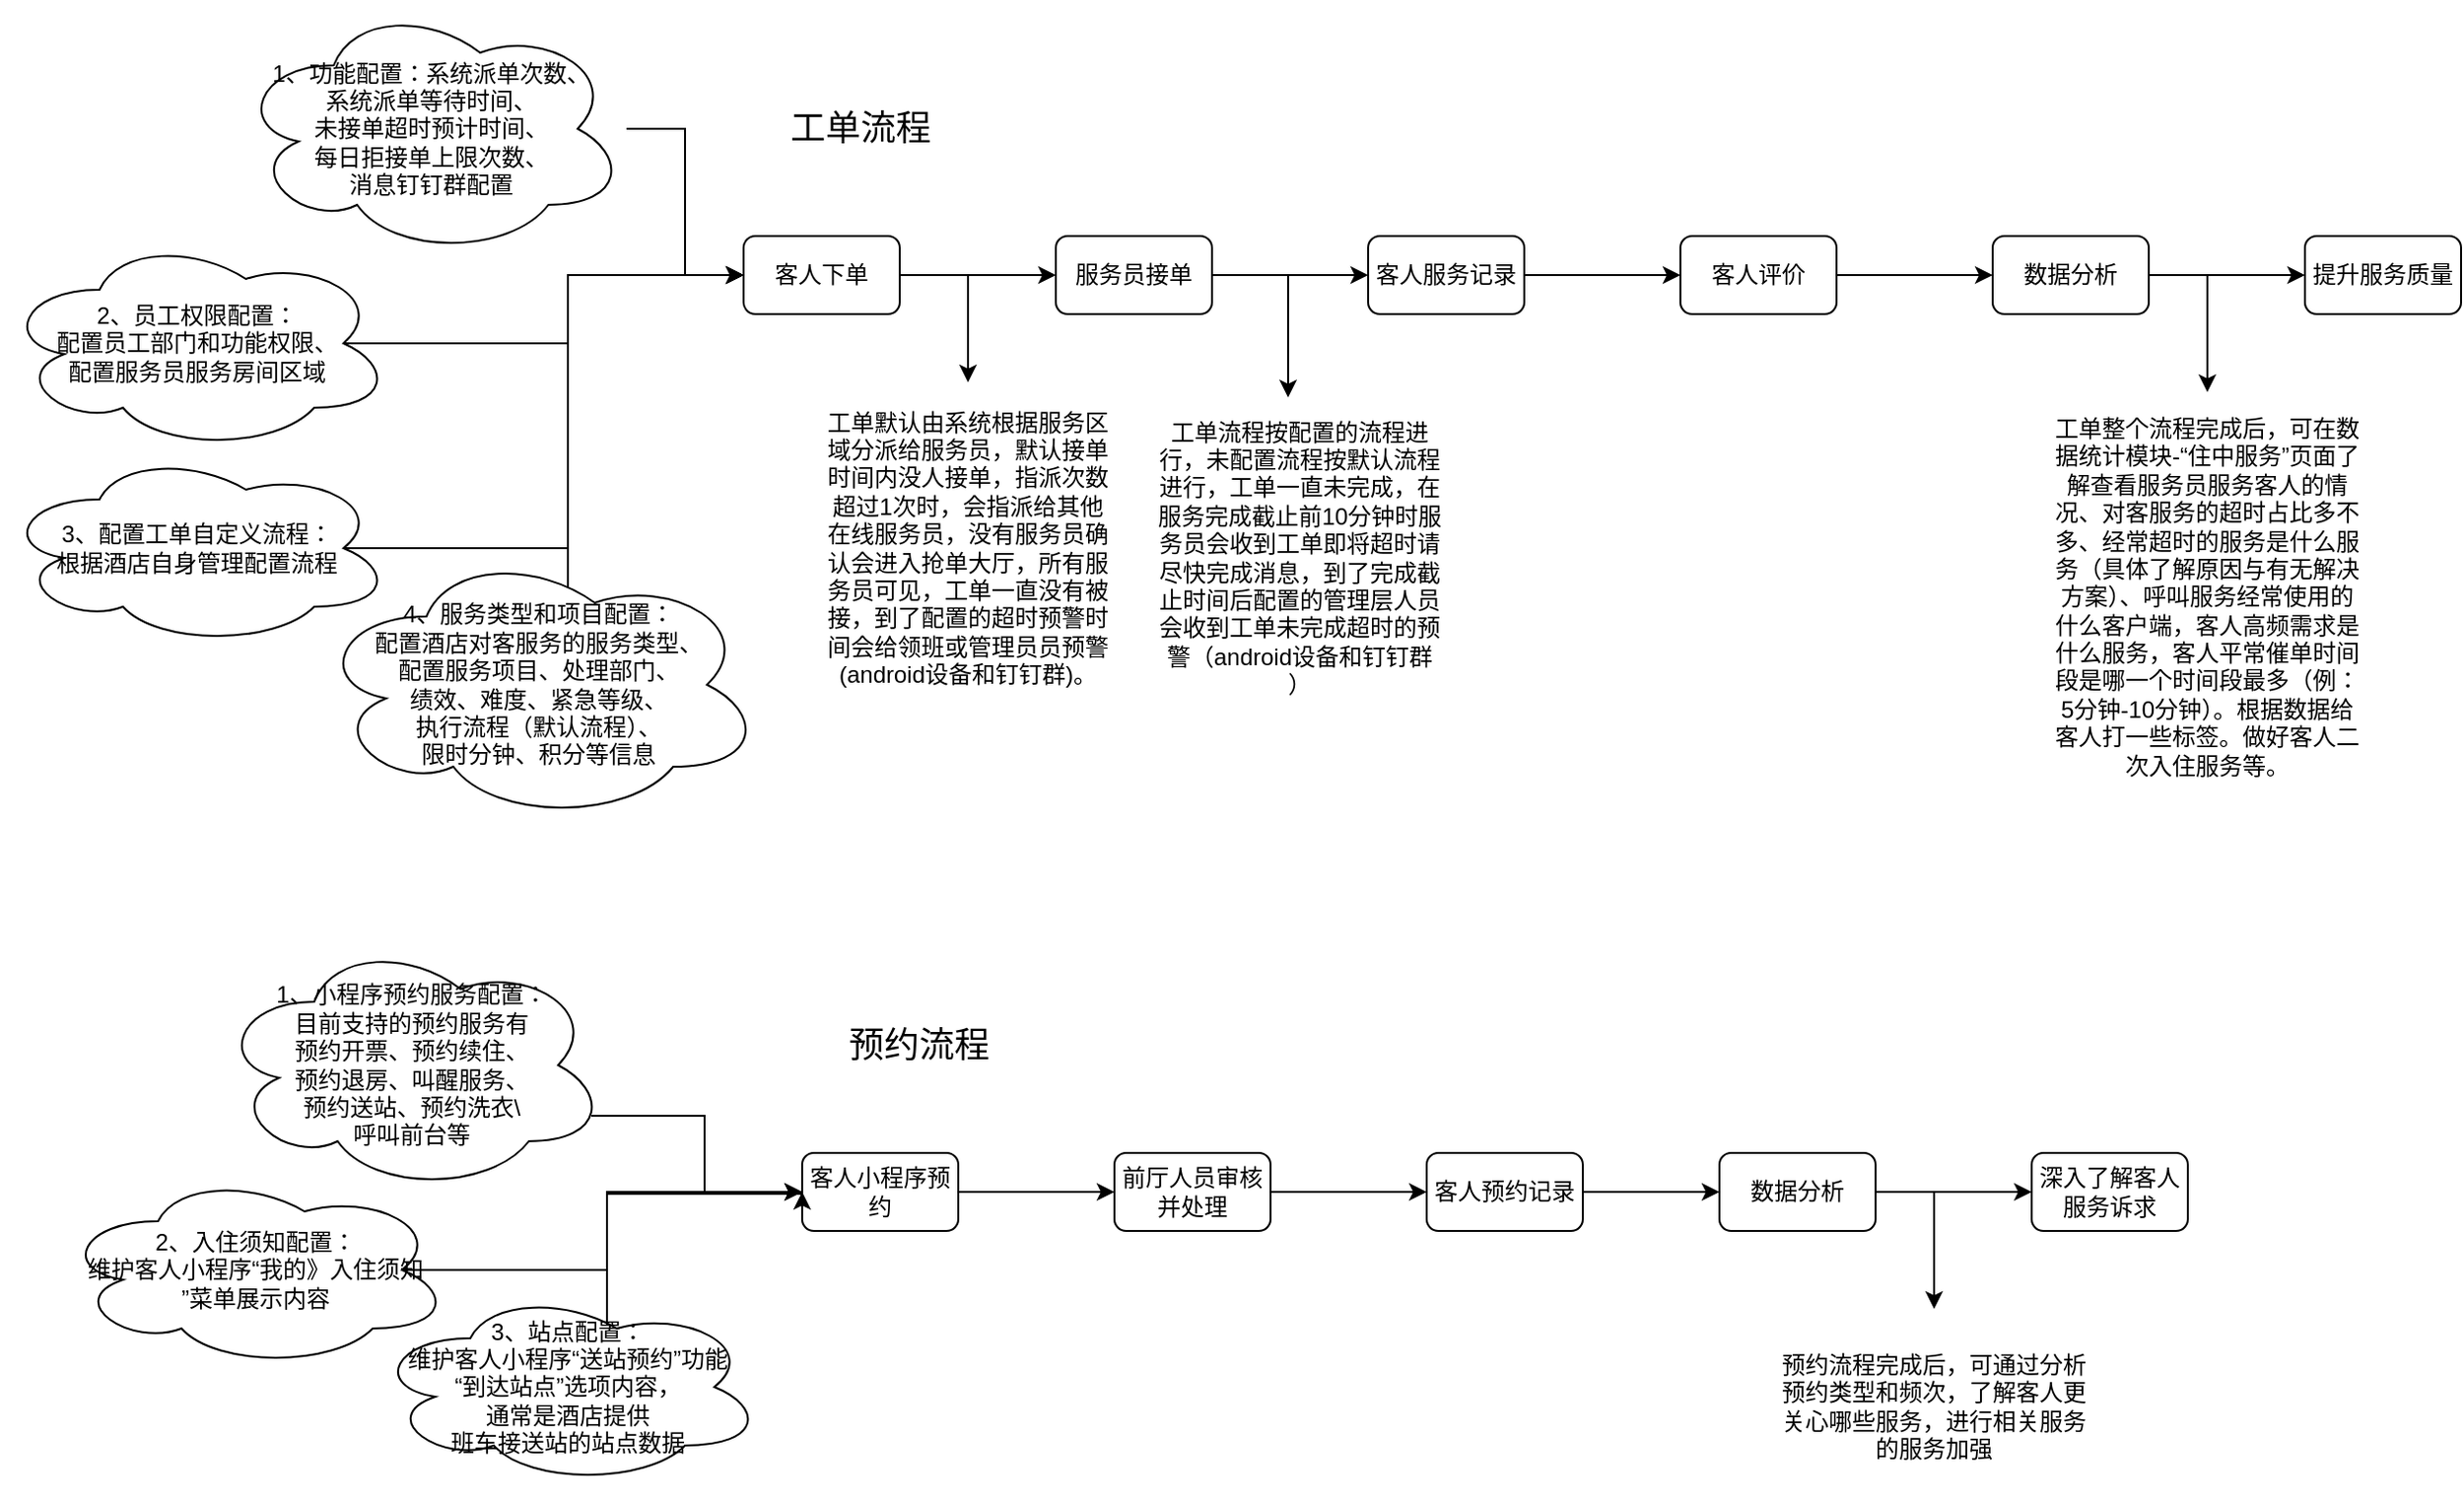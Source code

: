 <mxfile version="22.1.21" type="github">
  <diagram name="第 1 页" id="POW11fnQm5mWFkC5Kxqr">
    <mxGraphModel dx="1861" dy="420" grid="1" gridSize="10" guides="1" tooltips="1" connect="1" arrows="1" fold="1" page="1" pageScale="1" pageWidth="827" pageHeight="1169" math="0" shadow="0">
      <root>
        <mxCell id="0" />
        <mxCell id="1" parent="0" />
        <mxCell id="E60OoVWMno9rJtvesI1o-8" style="edgeStyle=orthogonalEdgeStyle;rounded=0;orthogonalLoop=1;jettySize=auto;html=1;exitX=1;exitY=0.5;exitDx=0;exitDy=0;" parent="1" source="E60OoVWMno9rJtvesI1o-1" target="E60OoVWMno9rJtvesI1o-3" edge="1">
          <mxGeometry relative="1" as="geometry" />
        </mxCell>
        <mxCell id="E60OoVWMno9rJtvesI1o-25" style="edgeStyle=orthogonalEdgeStyle;rounded=0;orthogonalLoop=1;jettySize=auto;html=1;exitX=1;exitY=0.5;exitDx=0;exitDy=0;entryX=0.5;entryY=0;entryDx=0;entryDy=0;" parent="1" source="E60OoVWMno9rJtvesI1o-1" target="E60OoVWMno9rJtvesI1o-24" edge="1">
          <mxGeometry relative="1" as="geometry" />
        </mxCell>
        <mxCell id="E60OoVWMno9rJtvesI1o-1" value="客人下单" style="rounded=1;whiteSpace=wrap;html=1;" parent="1" vertex="1">
          <mxGeometry x="120" y="120" width="80" height="40" as="geometry" />
        </mxCell>
        <mxCell id="E60OoVWMno9rJtvesI1o-2" value="&lt;font style=&quot;font-size: 18px;&quot;&gt;工单流程&lt;/font&gt;" style="text;html=1;strokeColor=none;fillColor=none;align=center;verticalAlign=middle;whiteSpace=wrap;rounded=0;" parent="1" vertex="1">
          <mxGeometry x="130" y="50" width="100" height="30" as="geometry" />
        </mxCell>
        <mxCell id="E60OoVWMno9rJtvesI1o-9" style="edgeStyle=orthogonalEdgeStyle;rounded=0;orthogonalLoop=1;jettySize=auto;html=1;exitX=1;exitY=0.5;exitDx=0;exitDy=0;entryX=0;entryY=0.5;entryDx=0;entryDy=0;" parent="1" source="E60OoVWMno9rJtvesI1o-3" target="E60OoVWMno9rJtvesI1o-4" edge="1">
          <mxGeometry relative="1" as="geometry" />
        </mxCell>
        <mxCell id="E60OoVWMno9rJtvesI1o-3" value="服务员接单" style="rounded=1;whiteSpace=wrap;html=1;" parent="1" vertex="1">
          <mxGeometry x="280" y="120" width="80" height="40" as="geometry" />
        </mxCell>
        <mxCell id="E60OoVWMno9rJtvesI1o-10" style="edgeStyle=orthogonalEdgeStyle;rounded=0;orthogonalLoop=1;jettySize=auto;html=1;exitX=1;exitY=0.5;exitDx=0;exitDy=0;" parent="1" source="E60OoVWMno9rJtvesI1o-4" target="E60OoVWMno9rJtvesI1o-5" edge="1">
          <mxGeometry relative="1" as="geometry" />
        </mxCell>
        <mxCell id="E60OoVWMno9rJtvesI1o-4" value="客人服务记录" style="rounded=1;whiteSpace=wrap;html=1;" parent="1" vertex="1">
          <mxGeometry x="440" y="120" width="80" height="40" as="geometry" />
        </mxCell>
        <mxCell id="E60OoVWMno9rJtvesI1o-11" style="edgeStyle=orthogonalEdgeStyle;rounded=0;orthogonalLoop=1;jettySize=auto;html=1;exitX=1;exitY=0.5;exitDx=0;exitDy=0;entryX=0;entryY=0.5;entryDx=0;entryDy=0;" parent="1" source="E60OoVWMno9rJtvesI1o-5" target="E60OoVWMno9rJtvesI1o-6" edge="1">
          <mxGeometry relative="1" as="geometry" />
        </mxCell>
        <mxCell id="E60OoVWMno9rJtvesI1o-5" value="客人评价" style="rounded=1;whiteSpace=wrap;html=1;" parent="1" vertex="1">
          <mxGeometry x="600" y="120" width="80" height="40" as="geometry" />
        </mxCell>
        <mxCell id="E60OoVWMno9rJtvesI1o-12" style="edgeStyle=orthogonalEdgeStyle;rounded=0;orthogonalLoop=1;jettySize=auto;html=1;exitX=1;exitY=0.5;exitDx=0;exitDy=0;entryX=0;entryY=0.5;entryDx=0;entryDy=0;" parent="1" source="E60OoVWMno9rJtvesI1o-6" target="E60OoVWMno9rJtvesI1o-7" edge="1">
          <mxGeometry relative="1" as="geometry" />
        </mxCell>
        <mxCell id="E60OoVWMno9rJtvesI1o-30" style="edgeStyle=orthogonalEdgeStyle;rounded=0;orthogonalLoop=1;jettySize=auto;html=1;exitX=1;exitY=0.5;exitDx=0;exitDy=0;entryX=0.5;entryY=0;entryDx=0;entryDy=0;" parent="1" source="E60OoVWMno9rJtvesI1o-6" target="E60OoVWMno9rJtvesI1o-29" edge="1">
          <mxGeometry relative="1" as="geometry" />
        </mxCell>
        <mxCell id="E60OoVWMno9rJtvesI1o-6" value="数据分析" style="rounded=1;whiteSpace=wrap;html=1;" parent="1" vertex="1">
          <mxGeometry x="760" y="120" width="80" height="40" as="geometry" />
        </mxCell>
        <mxCell id="E60OoVWMno9rJtvesI1o-7" value="提升服务质量" style="rounded=1;whiteSpace=wrap;html=1;" parent="1" vertex="1">
          <mxGeometry x="920" y="120" width="80" height="40" as="geometry" />
        </mxCell>
        <mxCell id="E60OoVWMno9rJtvesI1o-16" style="edgeStyle=orthogonalEdgeStyle;rounded=0;orthogonalLoop=1;jettySize=auto;html=1;entryX=0;entryY=0.5;entryDx=0;entryDy=0;" parent="1" source="E60OoVWMno9rJtvesI1o-14" target="E60OoVWMno9rJtvesI1o-1" edge="1">
          <mxGeometry relative="1" as="geometry" />
        </mxCell>
        <mxCell id="E60OoVWMno9rJtvesI1o-14" value="1、功能配置：系统派单次数、&lt;br&gt;系统派单等待时间、&lt;br&gt;未接单超时预计时间、&lt;br&gt;每日拒接单上限次数、&lt;br&gt;消息钉钉群配置" style="ellipse;shape=cloud;whiteSpace=wrap;html=1;" parent="1" vertex="1">
          <mxGeometry x="-140" width="200" height="130" as="geometry" />
        </mxCell>
        <mxCell id="E60OoVWMno9rJtvesI1o-18" style="edgeStyle=orthogonalEdgeStyle;rounded=0;orthogonalLoop=1;jettySize=auto;html=1;exitX=0.875;exitY=0.5;exitDx=0;exitDy=0;exitPerimeter=0;entryX=0;entryY=0.5;entryDx=0;entryDy=0;" parent="1" source="E60OoVWMno9rJtvesI1o-17" target="E60OoVWMno9rJtvesI1o-1" edge="1">
          <mxGeometry relative="1" as="geometry" />
        </mxCell>
        <mxCell id="E60OoVWMno9rJtvesI1o-17" value="2、员工权限配置：&lt;br&gt;配置员工部门和功能权限、&lt;br&gt;配置服务员服务房间区域&lt;br&gt;" style="ellipse;shape=cloud;whiteSpace=wrap;html=1;" parent="1" vertex="1">
          <mxGeometry x="-260" y="120" width="200" height="110" as="geometry" />
        </mxCell>
        <mxCell id="E60OoVWMno9rJtvesI1o-23" style="edgeStyle=orthogonalEdgeStyle;rounded=0;orthogonalLoop=1;jettySize=auto;html=1;exitX=0.625;exitY=0.2;exitDx=0;exitDy=0;exitPerimeter=0;entryX=0;entryY=0.5;entryDx=0;entryDy=0;" parent="1" source="E60OoVWMno9rJtvesI1o-19" target="E60OoVWMno9rJtvesI1o-1" edge="1">
          <mxGeometry relative="1" as="geometry">
            <Array as="points">
              <mxPoint x="30" y="308" />
              <mxPoint x="30" y="140" />
            </Array>
          </mxGeometry>
        </mxCell>
        <mxCell id="E60OoVWMno9rJtvesI1o-19" value="4、服务类型和项目配置：&lt;br&gt;配置酒店对客服务的服务类型、&lt;br&gt;配置服务项目、处理部门、&lt;br&gt;绩效、难度、紧急等级、&lt;br&gt;执行流程（默认流程）、&lt;br&gt;限时分钟、积分等信息" style="ellipse;shape=cloud;whiteSpace=wrap;html=1;" parent="1" vertex="1">
          <mxGeometry x="-100" y="280" width="230" height="140" as="geometry" />
        </mxCell>
        <mxCell id="E60OoVWMno9rJtvesI1o-22" style="edgeStyle=orthogonalEdgeStyle;rounded=0;orthogonalLoop=1;jettySize=auto;html=1;exitX=0.875;exitY=0.5;exitDx=0;exitDy=0;exitPerimeter=0;entryX=0;entryY=0.5;entryDx=0;entryDy=0;" parent="1" source="E60OoVWMno9rJtvesI1o-21" target="E60OoVWMno9rJtvesI1o-1" edge="1">
          <mxGeometry relative="1" as="geometry" />
        </mxCell>
        <mxCell id="E60OoVWMno9rJtvesI1o-21" value="3、配置工单自定义流程：&lt;br&gt;根据酒店自身管理配置流程" style="ellipse;shape=cloud;whiteSpace=wrap;html=1;" parent="1" vertex="1">
          <mxGeometry x="-260" y="230" width="200" height="100" as="geometry" />
        </mxCell>
        <mxCell id="E60OoVWMno9rJtvesI1o-24" value="工单默认由系统根据服务区域分派给服务员，默认接单时间内没人接单，指派次数超过1次时，会指派给其他在线服务员，没有服务员确认会进入抢单大厅，所有服务员可见，工单一直没有被接，到了配置的超时预警时间会给领班或管理员员预警(android设备和钉钉群)。&lt;br&gt;" style="text;html=1;strokeColor=none;fillColor=none;align=center;verticalAlign=middle;whiteSpace=wrap;rounded=0;" parent="1" vertex="1">
          <mxGeometry x="160" y="195" width="150" height="170" as="geometry" />
        </mxCell>
        <mxCell id="E60OoVWMno9rJtvesI1o-26" value="工单流程按配置的流程进行，未配置流程按默认流程进行，工单一直未完成，在服务完成截止前10分钟时服务员会收到工单即将超时请尽快完成消息，到了完成截止时间后配置的管理层人员会收到工单未完成超时的预警（android设备和钉钉群&lt;br&gt;）" style="text;html=1;strokeColor=none;fillColor=none;align=center;verticalAlign=middle;whiteSpace=wrap;rounded=0;" parent="1" vertex="1">
          <mxGeometry x="330" y="200" width="150" height="170" as="geometry" />
        </mxCell>
        <mxCell id="E60OoVWMno9rJtvesI1o-28" style="edgeStyle=orthogonalEdgeStyle;rounded=0;orthogonalLoop=1;jettySize=auto;html=1;exitX=1;exitY=0.5;exitDx=0;exitDy=0;entryX=0.46;entryY=0.016;entryDx=0;entryDy=0;entryPerimeter=0;" parent="1" source="E60OoVWMno9rJtvesI1o-3" target="E60OoVWMno9rJtvesI1o-26" edge="1">
          <mxGeometry relative="1" as="geometry" />
        </mxCell>
        <mxCell id="E60OoVWMno9rJtvesI1o-29" value="工单整个流程完成后，可在数据统计模块-“住中服务”页面了解查看服务员服务客人的情况、对客服务的超时占比多不多、经常超时的服务是什么服务（具体了解原因与有无解决方案）、呼叫服务经常使用的什么客户端，客人高频需求是什么服务，客人平常催单时间段是哪一个时间段最多（例：5分钟-10分钟）。根据数据给客人打一些标签。做好客人二次入住服务等。" style="text;html=1;strokeColor=none;fillColor=none;align=center;verticalAlign=middle;whiteSpace=wrap;rounded=0;" parent="1" vertex="1">
          <mxGeometry x="790" y="200" width="160" height="210" as="geometry" />
        </mxCell>
        <mxCell id="E60OoVWMno9rJtvesI1o-31" style="edgeStyle=orthogonalEdgeStyle;rounded=0;orthogonalLoop=1;jettySize=auto;html=1;exitX=1;exitY=0.5;exitDx=0;exitDy=0;" parent="1" source="E60OoVWMno9rJtvesI1o-32" target="E60OoVWMno9rJtvesI1o-35" edge="1">
          <mxGeometry relative="1" as="geometry" />
        </mxCell>
        <mxCell id="E60OoVWMno9rJtvesI1o-32" value="客人小程序预约" style="rounded=1;whiteSpace=wrap;html=1;" parent="1" vertex="1">
          <mxGeometry x="150" y="590" width="80" height="40" as="geometry" />
        </mxCell>
        <mxCell id="E60OoVWMno9rJtvesI1o-33" value="&lt;font style=&quot;font-size: 18px;&quot;&gt;预约流程&lt;/font&gt;" style="text;html=1;strokeColor=none;fillColor=none;align=center;verticalAlign=middle;whiteSpace=wrap;rounded=0;" parent="1" vertex="1">
          <mxGeometry x="160" y="520" width="100" height="30" as="geometry" />
        </mxCell>
        <mxCell id="E60OoVWMno9rJtvesI1o-34" style="edgeStyle=orthogonalEdgeStyle;rounded=0;orthogonalLoop=1;jettySize=auto;html=1;exitX=1;exitY=0.5;exitDx=0;exitDy=0;entryX=0;entryY=0.5;entryDx=0;entryDy=0;" parent="1" source="E60OoVWMno9rJtvesI1o-35" target="E60OoVWMno9rJtvesI1o-37" edge="1">
          <mxGeometry relative="1" as="geometry" />
        </mxCell>
        <mxCell id="E60OoVWMno9rJtvesI1o-35" value="前厅人员审核并处理" style="rounded=1;whiteSpace=wrap;html=1;" parent="1" vertex="1">
          <mxGeometry x="310" y="590" width="80" height="40" as="geometry" />
        </mxCell>
        <mxCell id="UiyY9DVSGaTfQ-GsNiVw-6" style="edgeStyle=orthogonalEdgeStyle;rounded=0;orthogonalLoop=1;jettySize=auto;html=1;exitX=1;exitY=0.5;exitDx=0;exitDy=0;" edge="1" parent="1" source="E60OoVWMno9rJtvesI1o-37" target="UiyY9DVSGaTfQ-GsNiVw-3">
          <mxGeometry relative="1" as="geometry" />
        </mxCell>
        <mxCell id="E60OoVWMno9rJtvesI1o-37" value="客人预约记录" style="rounded=1;whiteSpace=wrap;html=1;" parent="1" vertex="1">
          <mxGeometry x="470" y="590" width="80" height="40" as="geometry" />
        </mxCell>
        <mxCell id="E60OoVWMno9rJtvesI1o-44" style="edgeStyle=orthogonalEdgeStyle;rounded=0;orthogonalLoop=1;jettySize=auto;html=1;exitX=0.96;exitY=0.7;exitDx=0;exitDy=0;exitPerimeter=0;entryX=0;entryY=0.5;entryDx=0;entryDy=0;" parent="1" source="E60OoVWMno9rJtvesI1o-43" target="E60OoVWMno9rJtvesI1o-32" edge="1">
          <mxGeometry relative="1" as="geometry" />
        </mxCell>
        <mxCell id="E60OoVWMno9rJtvesI1o-43" value="1、小程序预约服务配置：&lt;br&gt;目前支持的预约服务有&lt;br&gt;预约开票、预约续住、&lt;br&gt;预约退房、叫醒服务、&lt;br&gt;预约送站、预约洗衣\&lt;br&gt;呼叫前台等" style="ellipse;shape=cloud;whiteSpace=wrap;html=1;" parent="1" vertex="1">
          <mxGeometry x="-150" y="480" width="200" height="130" as="geometry" />
        </mxCell>
        <mxCell id="E60OoVWMno9rJtvesI1o-47" style="edgeStyle=orthogonalEdgeStyle;rounded=0;orthogonalLoop=1;jettySize=auto;html=1;exitX=0.875;exitY=0.5;exitDx=0;exitDy=0;exitPerimeter=0;" parent="1" source="E60OoVWMno9rJtvesI1o-45" edge="1">
          <mxGeometry relative="1" as="geometry">
            <mxPoint x="150" y="610" as="targetPoint" />
            <Array as="points">
              <mxPoint x="50" y="650" />
              <mxPoint x="50" y="611" />
            </Array>
          </mxGeometry>
        </mxCell>
        <mxCell id="E60OoVWMno9rJtvesI1o-45" value="2、入住须知配置：&lt;br&gt;维护客人小程序“我的》入住须知&lt;br&gt;”菜单展示内容" style="ellipse;shape=cloud;whiteSpace=wrap;html=1;" parent="1" vertex="1">
          <mxGeometry x="-230" y="600" width="200" height="100" as="geometry" />
        </mxCell>
        <mxCell id="E60OoVWMno9rJtvesI1o-49" style="edgeStyle=orthogonalEdgeStyle;rounded=0;orthogonalLoop=1;jettySize=auto;html=1;exitX=0.625;exitY=0.2;exitDx=0;exitDy=0;exitPerimeter=0;entryX=0;entryY=0.5;entryDx=0;entryDy=0;" parent="1" source="E60OoVWMno9rJtvesI1o-46" target="E60OoVWMno9rJtvesI1o-32" edge="1">
          <mxGeometry relative="1" as="geometry">
            <Array as="points">
              <mxPoint x="50" y="680" />
              <mxPoint x="50" y="610" />
            </Array>
          </mxGeometry>
        </mxCell>
        <mxCell id="E60OoVWMno9rJtvesI1o-46" value="3、站点配置：&lt;br&gt;维护客人小程序“送站预约”功能&lt;br&gt;“到达站点”选项内容，&lt;br&gt;通常是酒店提供&lt;br&gt;班车接送站的站点数据" style="ellipse;shape=cloud;whiteSpace=wrap;html=1;" parent="1" vertex="1">
          <mxGeometry x="-70" y="660" width="200" height="100" as="geometry" />
        </mxCell>
        <mxCell id="UiyY9DVSGaTfQ-GsNiVw-1" style="edgeStyle=orthogonalEdgeStyle;rounded=0;orthogonalLoop=1;jettySize=auto;html=1;exitX=1;exitY=0.5;exitDx=0;exitDy=0;entryX=0;entryY=0.5;entryDx=0;entryDy=0;" edge="1" parent="1" source="UiyY9DVSGaTfQ-GsNiVw-3" target="UiyY9DVSGaTfQ-GsNiVw-4">
          <mxGeometry relative="1" as="geometry" />
        </mxCell>
        <mxCell id="UiyY9DVSGaTfQ-GsNiVw-2" style="edgeStyle=orthogonalEdgeStyle;rounded=0;orthogonalLoop=1;jettySize=auto;html=1;exitX=1;exitY=0.5;exitDx=0;exitDy=0;entryX=0.5;entryY=0;entryDx=0;entryDy=0;" edge="1" parent="1" source="UiyY9DVSGaTfQ-GsNiVw-3" target="UiyY9DVSGaTfQ-GsNiVw-5">
          <mxGeometry relative="1" as="geometry" />
        </mxCell>
        <mxCell id="UiyY9DVSGaTfQ-GsNiVw-3" value="数据分析" style="rounded=1;whiteSpace=wrap;html=1;" vertex="1" parent="1">
          <mxGeometry x="620" y="590" width="80" height="40" as="geometry" />
        </mxCell>
        <mxCell id="UiyY9DVSGaTfQ-GsNiVw-4" value="深入了解客人服务诉求" style="rounded=1;whiteSpace=wrap;html=1;" vertex="1" parent="1">
          <mxGeometry x="780" y="590" width="80" height="40" as="geometry" />
        </mxCell>
        <mxCell id="UiyY9DVSGaTfQ-GsNiVw-5" value="预约流程完成后，可通过分析预约类型和频次，了解客人更关心哪些服务，进行相关服务的服务加强" style="text;html=1;strokeColor=none;fillColor=none;align=center;verticalAlign=middle;whiteSpace=wrap;rounded=0;" vertex="1" parent="1">
          <mxGeometry x="650" y="670" width="160" height="100" as="geometry" />
        </mxCell>
      </root>
    </mxGraphModel>
  </diagram>
</mxfile>
